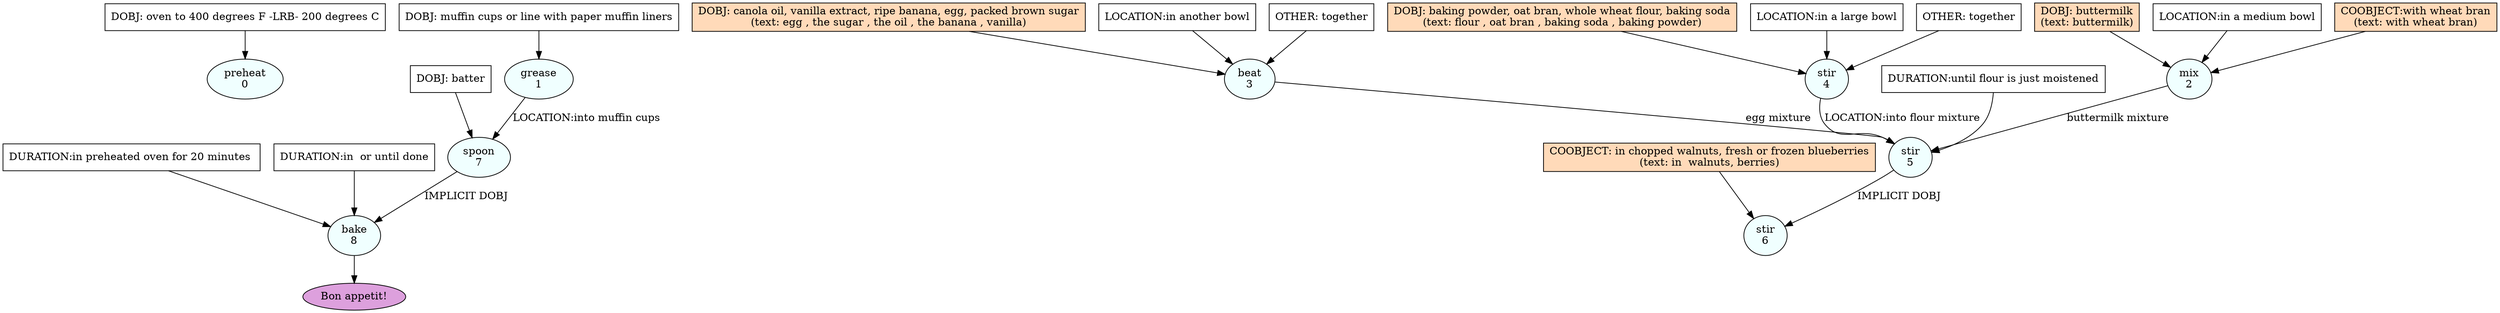 digraph recipe {
E0[label="preheat
0", shape=oval, style=filled, fillcolor=azure]
E1[label="grease
1", shape=oval, style=filled, fillcolor=azure]
E2[label="mix
2", shape=oval, style=filled, fillcolor=azure]
E3[label="beat
3", shape=oval, style=filled, fillcolor=azure]
E4[label="stir
4", shape=oval, style=filled, fillcolor=azure]
E5[label="stir
5", shape=oval, style=filled, fillcolor=azure]
E6[label="stir
6", shape=oval, style=filled, fillcolor=azure]
E7[label="spoon
7", shape=oval, style=filled, fillcolor=azure]
E8[label="bake
8", shape=oval, style=filled, fillcolor=azure]
D1[label="DOBJ: muffin cups or line with paper muffin liners", shape=box, style=filled, fillcolor=white]
D1 -> E1
D3[label="DOBJ: canola oil, vanilla extract, ripe banana, egg, packed brown sugar
(text: egg , the sugar , the oil , the banana , vanilla)", shape=box, style=filled, fillcolor=peachpuff]
D3 -> E3
P3_0[label="LOCATION:in another bowl", shape=box, style=filled, fillcolor=white]
P3_0 -> E3
O3_0[label="OTHER: together", shape=box, style=filled, fillcolor=white]
O3_0 -> E3
D2[label="DOBJ: buttermilk
(text: buttermilk)", shape=box, style=filled, fillcolor=peachpuff]
D2 -> E2
P2_0[label="LOCATION:in a medium bowl", shape=box, style=filled, fillcolor=white]
P2_0 -> E2
P2_1[label="COOBJECT:with wheat bran
(text: with wheat bran)", shape=box, style=filled, fillcolor=peachpuff]
P2_1 -> E2
D0[label="DOBJ: oven to 400 degrees F -LRB- 200 degrees C", shape=box, style=filled, fillcolor=white]
D0 -> E0
D4[label="DOBJ: baking powder, oat bran, whole wheat flour, baking soda
(text: flour , oat bran , baking soda , baking powder)", shape=box, style=filled, fillcolor=peachpuff]
D4 -> E4
P4_0[label="LOCATION:in a large bowl", shape=box, style=filled, fillcolor=white]
P4_0 -> E4
O4_0[label="OTHER: together", shape=box, style=filled, fillcolor=white]
O4_0 -> E4
E2 -> E5 [label="buttermilk mixture"]
E3 -> E5 [label=" egg mixture"]
E4 -> E5 [label="LOCATION:into flour mixture"]
P5_1_0[label="DURATION:until flour is just moistened", shape=box, style=filled, fillcolor=white]
P5_1_0 -> E5
E5 -> E6 [label="IMPLICIT DOBJ"]
P6_0_ing[label="COOBJECT: in chopped walnuts, fresh or frozen blueberries
(text: in  walnuts, berries)", shape=box, style=filled, fillcolor=peachpuff]
P6_0_ing -> E6
D7_0[label="DOBJ: batter", shape=box, style=filled, fillcolor=white]
D7_0 -> E7
E1 -> E7 [label="LOCATION:into muffin cups"]
E7 -> E8 [label="IMPLICIT DOBJ"]
P8_0_0[label="DURATION:in preheated oven for 20 minutes ", shape=box, style=filled, fillcolor=white]
P8_0_0 -> E8
P8_0_1[label="DURATION:in  or until done", shape=box, style=filled, fillcolor=white]
P8_0_1 -> E8
EOR[label="Bon appetit!", shape=oval, style=filled, fillcolor=plum]
E8 -> EOR
}
